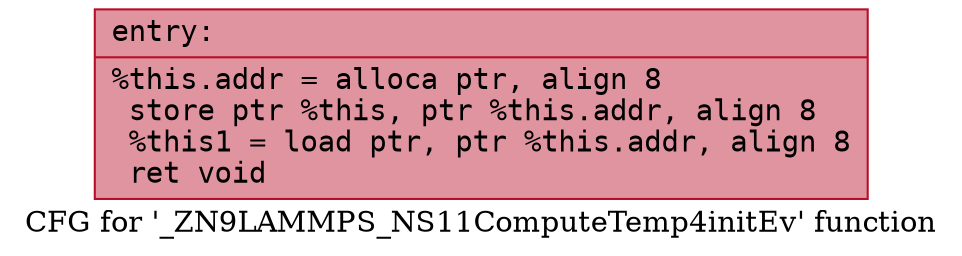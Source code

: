 digraph "CFG for '_ZN9LAMMPS_NS11ComputeTemp4initEv' function" {
	label="CFG for '_ZN9LAMMPS_NS11ComputeTemp4initEv' function";

	Node0x55ab1627c7c0 [shape=record,color="#b70d28ff", style=filled, fillcolor="#b70d2870" fontname="Courier",label="{entry:\l|  %this.addr = alloca ptr, align 8\l  store ptr %this, ptr %this.addr, align 8\l  %this1 = load ptr, ptr %this.addr, align 8\l  ret void\l}"];
}
